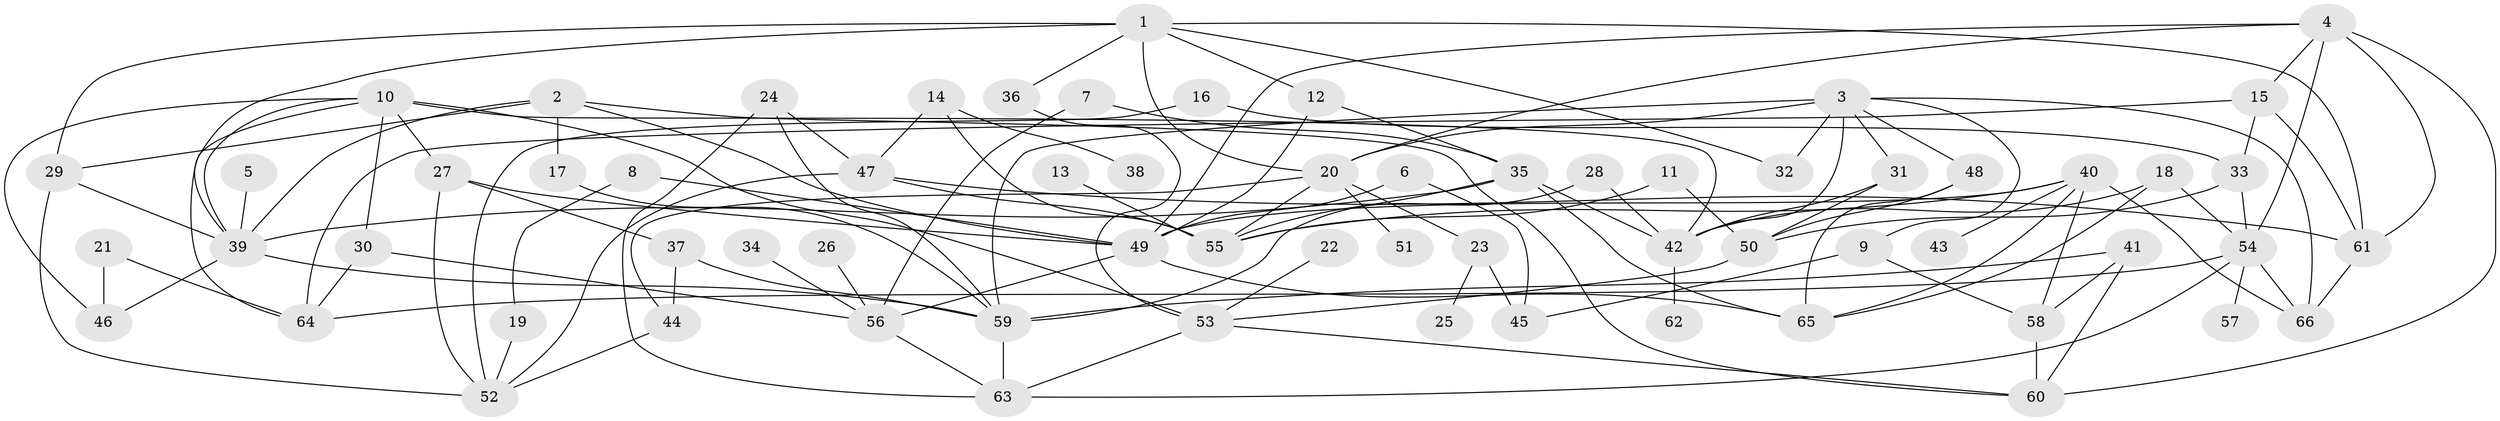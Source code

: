 // original degree distribution, {4: 0.1590909090909091, 7: 0.015151515151515152, 2: 0.2727272727272727, 5: 0.09090909090909091, 3: 0.2727272727272727, 6: 0.030303030303030304, 8: 0.007575757575757576, 1: 0.15151515151515152}
// Generated by graph-tools (version 1.1) at 2025/49/03/09/25 03:49:16]
// undirected, 66 vertices, 125 edges
graph export_dot {
graph [start="1"]
  node [color=gray90,style=filled];
  1;
  2;
  3;
  4;
  5;
  6;
  7;
  8;
  9;
  10;
  11;
  12;
  13;
  14;
  15;
  16;
  17;
  18;
  19;
  20;
  21;
  22;
  23;
  24;
  25;
  26;
  27;
  28;
  29;
  30;
  31;
  32;
  33;
  34;
  35;
  36;
  37;
  38;
  39;
  40;
  41;
  42;
  43;
  44;
  45;
  46;
  47;
  48;
  49;
  50;
  51;
  52;
  53;
  54;
  55;
  56;
  57;
  58;
  59;
  60;
  61;
  62;
  63;
  64;
  65;
  66;
  1 -- 12 [weight=1.0];
  1 -- 20 [weight=1.0];
  1 -- 29 [weight=1.0];
  1 -- 32 [weight=1.0];
  1 -- 36 [weight=1.0];
  1 -- 39 [weight=1.0];
  1 -- 61 [weight=1.0];
  2 -- 17 [weight=1.0];
  2 -- 29 [weight=1.0];
  2 -- 39 [weight=1.0];
  2 -- 49 [weight=1.0];
  2 -- 60 [weight=1.0];
  3 -- 9 [weight=1.0];
  3 -- 20 [weight=2.0];
  3 -- 31 [weight=1.0];
  3 -- 32 [weight=1.0];
  3 -- 42 [weight=1.0];
  3 -- 48 [weight=1.0];
  3 -- 59 [weight=1.0];
  3 -- 66 [weight=1.0];
  4 -- 15 [weight=1.0];
  4 -- 20 [weight=1.0];
  4 -- 49 [weight=1.0];
  4 -- 54 [weight=1.0];
  4 -- 60 [weight=1.0];
  4 -- 61 [weight=1.0];
  5 -- 39 [weight=1.0];
  6 -- 45 [weight=1.0];
  6 -- 49 [weight=1.0];
  7 -- 35 [weight=1.0];
  7 -- 56 [weight=1.0];
  8 -- 19 [weight=1.0];
  8 -- 49 [weight=1.0];
  9 -- 45 [weight=1.0];
  9 -- 58 [weight=1.0];
  10 -- 27 [weight=1.0];
  10 -- 30 [weight=1.0];
  10 -- 39 [weight=1.0];
  10 -- 42 [weight=1.0];
  10 -- 46 [weight=1.0];
  10 -- 53 [weight=1.0];
  10 -- 64 [weight=1.0];
  11 -- 50 [weight=1.0];
  11 -- 55 [weight=1.0];
  12 -- 35 [weight=1.0];
  12 -- 49 [weight=1.0];
  13 -- 55 [weight=1.0];
  14 -- 38 [weight=1.0];
  14 -- 47 [weight=1.0];
  14 -- 55 [weight=1.0];
  15 -- 33 [weight=1.0];
  15 -- 61 [weight=1.0];
  15 -- 64 [weight=1.0];
  16 -- 33 [weight=1.0];
  16 -- 52 [weight=1.0];
  17 -- 59 [weight=1.0];
  18 -- 42 [weight=1.0];
  18 -- 54 [weight=1.0];
  18 -- 65 [weight=1.0];
  19 -- 52 [weight=1.0];
  20 -- 23 [weight=2.0];
  20 -- 44 [weight=1.0];
  20 -- 51 [weight=1.0];
  20 -- 55 [weight=1.0];
  21 -- 46 [weight=1.0];
  21 -- 64 [weight=1.0];
  22 -- 53 [weight=1.0];
  23 -- 25 [weight=1.0];
  23 -- 45 [weight=1.0];
  24 -- 47 [weight=1.0];
  24 -- 59 [weight=1.0];
  24 -- 63 [weight=1.0];
  26 -- 56 [weight=1.0];
  27 -- 37 [weight=1.0];
  27 -- 49 [weight=1.0];
  27 -- 52 [weight=1.0];
  28 -- 42 [weight=1.0];
  28 -- 59 [weight=1.0];
  29 -- 39 [weight=1.0];
  29 -- 52 [weight=1.0];
  30 -- 56 [weight=1.0];
  30 -- 64 [weight=1.0];
  31 -- 42 [weight=1.0];
  31 -- 50 [weight=1.0];
  33 -- 50 [weight=1.0];
  33 -- 54 [weight=1.0];
  34 -- 56 [weight=1.0];
  35 -- 39 [weight=1.0];
  35 -- 42 [weight=1.0];
  35 -- 55 [weight=1.0];
  35 -- 65 [weight=1.0];
  36 -- 53 [weight=1.0];
  37 -- 44 [weight=1.0];
  37 -- 59 [weight=1.0];
  39 -- 46 [weight=1.0];
  39 -- 59 [weight=1.0];
  40 -- 43 [weight=1.0];
  40 -- 49 [weight=1.0];
  40 -- 55 [weight=1.0];
  40 -- 58 [weight=1.0];
  40 -- 65 [weight=1.0];
  40 -- 66 [weight=1.0];
  41 -- 58 [weight=1.0];
  41 -- 59 [weight=1.0];
  41 -- 60 [weight=1.0];
  42 -- 62 [weight=1.0];
  44 -- 52 [weight=1.0];
  47 -- 52 [weight=1.0];
  47 -- 55 [weight=1.0];
  47 -- 61 [weight=1.0];
  48 -- 50 [weight=1.0];
  48 -- 65 [weight=1.0];
  49 -- 56 [weight=1.0];
  49 -- 65 [weight=1.0];
  50 -- 53 [weight=1.0];
  53 -- 60 [weight=1.0];
  53 -- 63 [weight=1.0];
  54 -- 57 [weight=1.0];
  54 -- 63 [weight=1.0];
  54 -- 64 [weight=1.0];
  54 -- 66 [weight=1.0];
  56 -- 63 [weight=1.0];
  58 -- 60 [weight=2.0];
  59 -- 63 [weight=1.0];
  61 -- 66 [weight=1.0];
}
